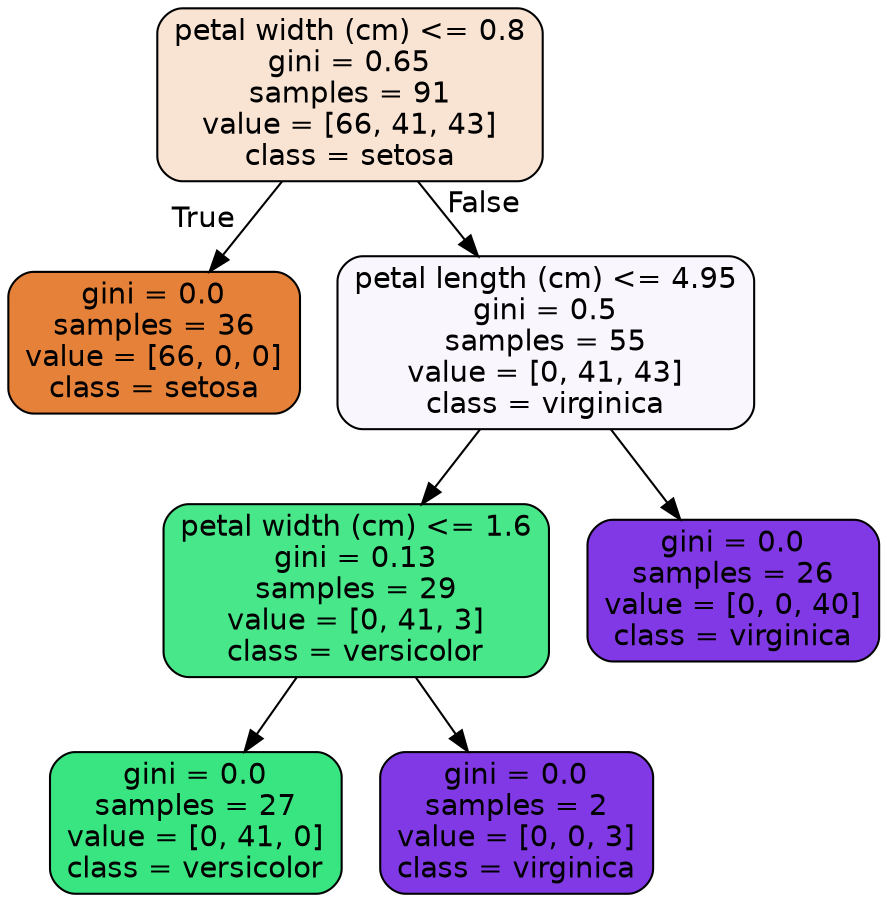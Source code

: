 digraph Tree {
node [shape=box, style="filled, rounded", color="black", fontname=helvetica] ;
edge [fontname=helvetica] ;
0 [label="petal width (cm) <= 0.8\ngini = 0.65\nsamples = 91\nvalue = [66, 41, 43]\nclass = setosa", fillcolor="#f9e4d4"] ;
1 [label="gini = 0.0\nsamples = 36\nvalue = [66, 0, 0]\nclass = setosa", fillcolor="#e58139"] ;
0 -> 1 [labeldistance=2.5, labelangle=45, headlabel="True"] ;
2 [label="petal length (cm) <= 4.95\ngini = 0.5\nsamples = 55\nvalue = [0, 41, 43]\nclass = virginica", fillcolor="#f9f6fe"] ;
0 -> 2 [labeldistance=2.5, labelangle=-45, headlabel="False"] ;
3 [label="petal width (cm) <= 1.6\ngini = 0.13\nsamples = 29\nvalue = [0, 41, 3]\nclass = versicolor", fillcolor="#47e78a"] ;
2 -> 3 ;
4 [label="gini = 0.0\nsamples = 27\nvalue = [0, 41, 0]\nclass = versicolor", fillcolor="#39e581"] ;
3 -> 4 ;
5 [label="gini = 0.0\nsamples = 2\nvalue = [0, 0, 3]\nclass = virginica", fillcolor="#8139e5"] ;
3 -> 5 ;
6 [label="gini = 0.0\nsamples = 26\nvalue = [0, 0, 40]\nclass = virginica", fillcolor="#8139e5"] ;
2 -> 6 ;
}